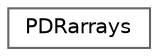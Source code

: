 digraph "Graphical Class Hierarchy"
{
 // LATEX_PDF_SIZE
  bgcolor="transparent";
  edge [fontname=Helvetica,fontsize=10,labelfontname=Helvetica,labelfontsize=10];
  node [fontname=Helvetica,fontsize=10,shape=box,height=0.2,width=0.4];
  rankdir="LR";
  Node0 [id="Node000000",label="PDRarrays",height=0.2,width=0.4,color="grey40", fillcolor="white", style="filled",URL="$classFoam_1_1PDRarrays.html",tooltip="Work array definitions for PDR fields."];
}
